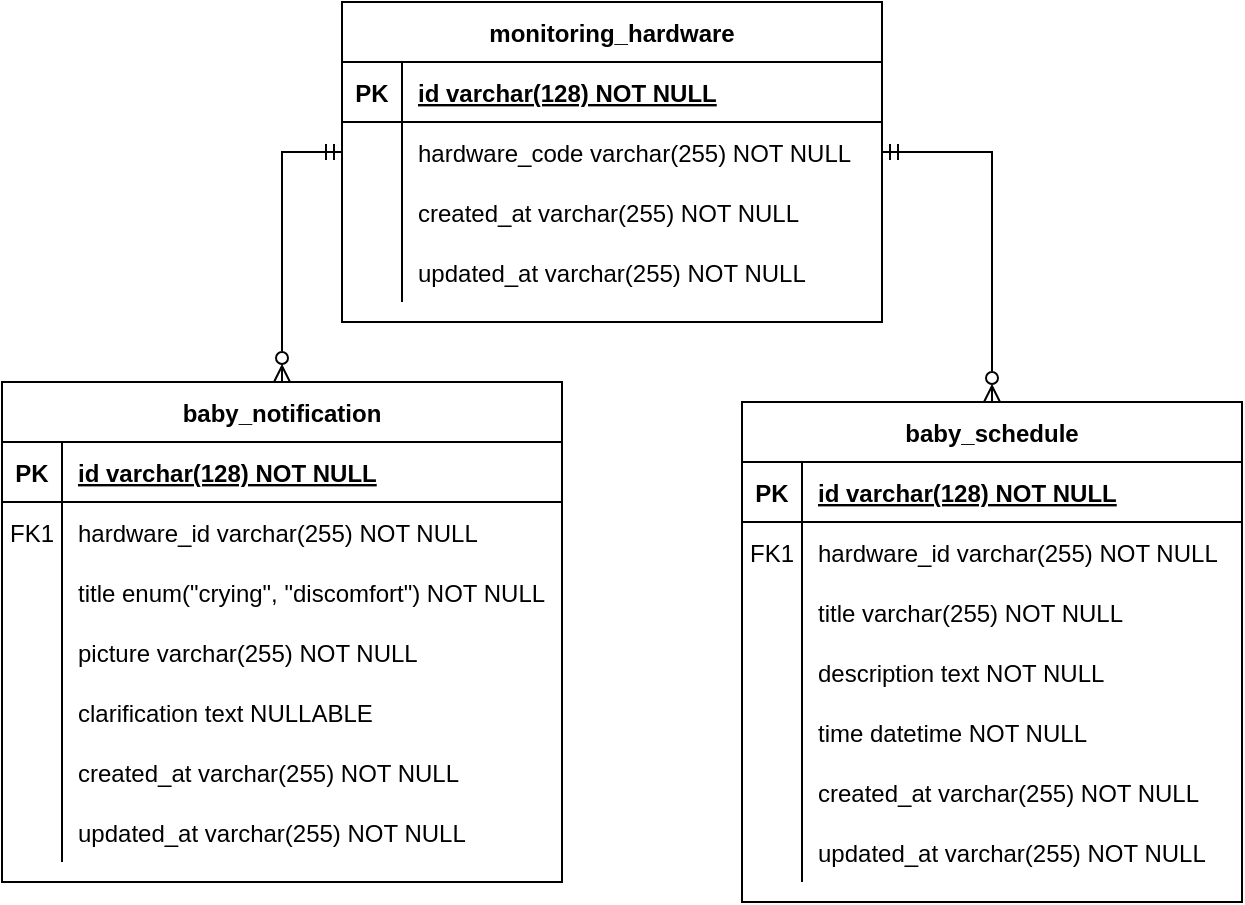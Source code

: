 <mxfile version="24.7.5">
  <diagram id="R2lEEEUBdFMjLlhIrx00" name="Page-1">
    <mxGraphModel dx="1252" dy="575" grid="1" gridSize="10" guides="1" tooltips="1" connect="1" arrows="1" fold="1" page="1" pageScale="1" pageWidth="850" pageHeight="1100" math="0" shadow="0" extFonts="Permanent Marker^https://fonts.googleapis.com/css?family=Permanent+Marker">
      <root>
        <mxCell id="0" />
        <mxCell id="1" parent="0" />
        <mxCell id="C-vyLk0tnHw3VtMMgP7b-2" value="monitoring_hardware" style="shape=table;startSize=30;container=1;collapsible=1;childLayout=tableLayout;fixedRows=1;rowLines=0;fontStyle=1;align=center;resizeLast=1;" parent="1" vertex="1">
          <mxGeometry x="290" y="210" width="270" height="160" as="geometry" />
        </mxCell>
        <mxCell id="C-vyLk0tnHw3VtMMgP7b-3" value="" style="shape=partialRectangle;collapsible=0;dropTarget=0;pointerEvents=0;fillColor=none;points=[[0,0.5],[1,0.5]];portConstraint=eastwest;top=0;left=0;right=0;bottom=1;" parent="C-vyLk0tnHw3VtMMgP7b-2" vertex="1">
          <mxGeometry y="30" width="270" height="30" as="geometry" />
        </mxCell>
        <mxCell id="C-vyLk0tnHw3VtMMgP7b-4" value="PK" style="shape=partialRectangle;overflow=hidden;connectable=0;fillColor=none;top=0;left=0;bottom=0;right=0;fontStyle=1;" parent="C-vyLk0tnHw3VtMMgP7b-3" vertex="1">
          <mxGeometry width="30" height="30" as="geometry">
            <mxRectangle width="30" height="30" as="alternateBounds" />
          </mxGeometry>
        </mxCell>
        <mxCell id="C-vyLk0tnHw3VtMMgP7b-5" value="id varchar(128) NOT NULL" style="shape=partialRectangle;overflow=hidden;connectable=0;fillColor=none;top=0;left=0;bottom=0;right=0;align=left;spacingLeft=6;fontStyle=5;" parent="C-vyLk0tnHw3VtMMgP7b-3" vertex="1">
          <mxGeometry x="30" width="240" height="30" as="geometry">
            <mxRectangle width="240" height="30" as="alternateBounds" />
          </mxGeometry>
        </mxCell>
        <mxCell id="C-vyLk0tnHw3VtMMgP7b-9" value="" style="shape=partialRectangle;collapsible=0;dropTarget=0;pointerEvents=0;fillColor=none;points=[[0,0.5],[1,0.5]];portConstraint=eastwest;top=0;left=0;right=0;bottom=0;" parent="C-vyLk0tnHw3VtMMgP7b-2" vertex="1">
          <mxGeometry y="60" width="270" height="30" as="geometry" />
        </mxCell>
        <mxCell id="C-vyLk0tnHw3VtMMgP7b-10" value="" style="shape=partialRectangle;overflow=hidden;connectable=0;fillColor=none;top=0;left=0;bottom=0;right=0;" parent="C-vyLk0tnHw3VtMMgP7b-9" vertex="1">
          <mxGeometry width="30" height="30" as="geometry">
            <mxRectangle width="30" height="30" as="alternateBounds" />
          </mxGeometry>
        </mxCell>
        <mxCell id="C-vyLk0tnHw3VtMMgP7b-11" value="hardware_code varchar(255) NOT NULL" style="shape=partialRectangle;overflow=hidden;connectable=0;fillColor=none;top=0;left=0;bottom=0;right=0;align=left;spacingLeft=6;" parent="C-vyLk0tnHw3VtMMgP7b-9" vertex="1">
          <mxGeometry x="30" width="240" height="30" as="geometry">
            <mxRectangle width="240" height="30" as="alternateBounds" />
          </mxGeometry>
        </mxCell>
        <mxCell id="5r6ZGUokwuQeVNh4n_d8-41" style="shape=partialRectangle;collapsible=0;dropTarget=0;pointerEvents=0;fillColor=none;points=[[0,0.5],[1,0.5]];portConstraint=eastwest;top=0;left=0;right=0;bottom=0;" vertex="1" parent="C-vyLk0tnHw3VtMMgP7b-2">
          <mxGeometry y="90" width="270" height="30" as="geometry" />
        </mxCell>
        <mxCell id="5r6ZGUokwuQeVNh4n_d8-42" style="shape=partialRectangle;overflow=hidden;connectable=0;fillColor=none;top=0;left=0;bottom=0;right=0;" vertex="1" parent="5r6ZGUokwuQeVNh4n_d8-41">
          <mxGeometry width="30" height="30" as="geometry">
            <mxRectangle width="30" height="30" as="alternateBounds" />
          </mxGeometry>
        </mxCell>
        <mxCell id="5r6ZGUokwuQeVNh4n_d8-43" value="created_at varchar(255) NOT NULL" style="shape=partialRectangle;overflow=hidden;connectable=0;fillColor=none;top=0;left=0;bottom=0;right=0;align=left;spacingLeft=6;" vertex="1" parent="5r6ZGUokwuQeVNh4n_d8-41">
          <mxGeometry x="30" width="240" height="30" as="geometry">
            <mxRectangle width="240" height="30" as="alternateBounds" />
          </mxGeometry>
        </mxCell>
        <mxCell id="5r6ZGUokwuQeVNh4n_d8-44" style="shape=partialRectangle;collapsible=0;dropTarget=0;pointerEvents=0;fillColor=none;points=[[0,0.5],[1,0.5]];portConstraint=eastwest;top=0;left=0;right=0;bottom=0;" vertex="1" parent="C-vyLk0tnHw3VtMMgP7b-2">
          <mxGeometry y="120" width="270" height="30" as="geometry" />
        </mxCell>
        <mxCell id="5r6ZGUokwuQeVNh4n_d8-45" style="shape=partialRectangle;overflow=hidden;connectable=0;fillColor=none;top=0;left=0;bottom=0;right=0;" vertex="1" parent="5r6ZGUokwuQeVNh4n_d8-44">
          <mxGeometry width="30" height="30" as="geometry">
            <mxRectangle width="30" height="30" as="alternateBounds" />
          </mxGeometry>
        </mxCell>
        <mxCell id="5r6ZGUokwuQeVNh4n_d8-46" value="updated_at varchar(255) NOT NULL" style="shape=partialRectangle;overflow=hidden;connectable=0;fillColor=none;top=0;left=0;bottom=0;right=0;align=left;spacingLeft=6;" vertex="1" parent="5r6ZGUokwuQeVNh4n_d8-44">
          <mxGeometry x="30" width="240" height="30" as="geometry">
            <mxRectangle width="240" height="30" as="alternateBounds" />
          </mxGeometry>
        </mxCell>
        <mxCell id="5r6ZGUokwuQeVNh4n_d8-1" value="baby_notification" style="shape=table;startSize=30;container=1;collapsible=1;childLayout=tableLayout;fixedRows=1;rowLines=0;fontStyle=1;align=center;resizeLast=1;" vertex="1" parent="1">
          <mxGeometry x="120" y="400" width="280" height="250" as="geometry" />
        </mxCell>
        <mxCell id="5r6ZGUokwuQeVNh4n_d8-2" value="" style="shape=partialRectangle;collapsible=0;dropTarget=0;pointerEvents=0;fillColor=none;points=[[0,0.5],[1,0.5]];portConstraint=eastwest;top=0;left=0;right=0;bottom=1;" vertex="1" parent="5r6ZGUokwuQeVNh4n_d8-1">
          <mxGeometry y="30" width="280" height="30" as="geometry" />
        </mxCell>
        <mxCell id="5r6ZGUokwuQeVNh4n_d8-3" value="PK" style="shape=partialRectangle;overflow=hidden;connectable=0;fillColor=none;top=0;left=0;bottom=0;right=0;fontStyle=1;" vertex="1" parent="5r6ZGUokwuQeVNh4n_d8-2">
          <mxGeometry width="30" height="30" as="geometry">
            <mxRectangle width="30" height="30" as="alternateBounds" />
          </mxGeometry>
        </mxCell>
        <mxCell id="5r6ZGUokwuQeVNh4n_d8-4" value="id varchar(128) NOT NULL" style="shape=partialRectangle;overflow=hidden;connectable=0;fillColor=none;top=0;left=0;bottom=0;right=0;align=left;spacingLeft=6;fontStyle=5;" vertex="1" parent="5r6ZGUokwuQeVNh4n_d8-2">
          <mxGeometry x="30" width="250" height="30" as="geometry">
            <mxRectangle width="250" height="30" as="alternateBounds" />
          </mxGeometry>
        </mxCell>
        <mxCell id="5r6ZGUokwuQeVNh4n_d8-5" value="" style="shape=partialRectangle;collapsible=0;dropTarget=0;pointerEvents=0;fillColor=none;points=[[0,0.5],[1,0.5]];portConstraint=eastwest;top=0;left=0;right=0;bottom=0;" vertex="1" parent="5r6ZGUokwuQeVNh4n_d8-1">
          <mxGeometry y="60" width="280" height="30" as="geometry" />
        </mxCell>
        <mxCell id="5r6ZGUokwuQeVNh4n_d8-6" value="FK1" style="shape=partialRectangle;overflow=hidden;connectable=0;fillColor=none;top=0;left=0;bottom=0;right=0;" vertex="1" parent="5r6ZGUokwuQeVNh4n_d8-5">
          <mxGeometry width="30" height="30" as="geometry">
            <mxRectangle width="30" height="30" as="alternateBounds" />
          </mxGeometry>
        </mxCell>
        <mxCell id="5r6ZGUokwuQeVNh4n_d8-7" value="hardware_id varchar(255) NOT NULL" style="shape=partialRectangle;overflow=hidden;connectable=0;fillColor=none;top=0;left=0;bottom=0;right=0;align=left;spacingLeft=6;" vertex="1" parent="5r6ZGUokwuQeVNh4n_d8-5">
          <mxGeometry x="30" width="250" height="30" as="geometry">
            <mxRectangle width="250" height="30" as="alternateBounds" />
          </mxGeometry>
        </mxCell>
        <mxCell id="5r6ZGUokwuQeVNh4n_d8-56" style="shape=partialRectangle;collapsible=0;dropTarget=0;pointerEvents=0;fillColor=none;points=[[0,0.5],[1,0.5]];portConstraint=eastwest;top=0;left=0;right=0;bottom=0;" vertex="1" parent="5r6ZGUokwuQeVNh4n_d8-1">
          <mxGeometry y="90" width="280" height="30" as="geometry" />
        </mxCell>
        <mxCell id="5r6ZGUokwuQeVNh4n_d8-57" style="shape=partialRectangle;overflow=hidden;connectable=0;fillColor=none;top=0;left=0;bottom=0;right=0;" vertex="1" parent="5r6ZGUokwuQeVNh4n_d8-56">
          <mxGeometry width="30" height="30" as="geometry">
            <mxRectangle width="30" height="30" as="alternateBounds" />
          </mxGeometry>
        </mxCell>
        <mxCell id="5r6ZGUokwuQeVNh4n_d8-58" value="title enum(&quot;crying&quot;, &quot;discomfort&quot;) NOT NULL" style="shape=partialRectangle;overflow=hidden;connectable=0;fillColor=none;top=0;left=0;bottom=0;right=0;align=left;spacingLeft=6;" vertex="1" parent="5r6ZGUokwuQeVNh4n_d8-56">
          <mxGeometry x="30" width="250" height="30" as="geometry">
            <mxRectangle width="250" height="30" as="alternateBounds" />
          </mxGeometry>
        </mxCell>
        <mxCell id="5r6ZGUokwuQeVNh4n_d8-62" style="shape=partialRectangle;collapsible=0;dropTarget=0;pointerEvents=0;fillColor=none;points=[[0,0.5],[1,0.5]];portConstraint=eastwest;top=0;left=0;right=0;bottom=0;" vertex="1" parent="5r6ZGUokwuQeVNh4n_d8-1">
          <mxGeometry y="120" width="280" height="30" as="geometry" />
        </mxCell>
        <mxCell id="5r6ZGUokwuQeVNh4n_d8-63" style="shape=partialRectangle;overflow=hidden;connectable=0;fillColor=none;top=0;left=0;bottom=0;right=0;" vertex="1" parent="5r6ZGUokwuQeVNh4n_d8-62">
          <mxGeometry width="30" height="30" as="geometry">
            <mxRectangle width="30" height="30" as="alternateBounds" />
          </mxGeometry>
        </mxCell>
        <mxCell id="5r6ZGUokwuQeVNh4n_d8-64" value="picture varchar(255) NOT NULL" style="shape=partialRectangle;overflow=hidden;connectable=0;fillColor=none;top=0;left=0;bottom=0;right=0;align=left;spacingLeft=6;" vertex="1" parent="5r6ZGUokwuQeVNh4n_d8-62">
          <mxGeometry x="30" width="250" height="30" as="geometry">
            <mxRectangle width="250" height="30" as="alternateBounds" />
          </mxGeometry>
        </mxCell>
        <mxCell id="5r6ZGUokwuQeVNh4n_d8-53" style="shape=partialRectangle;collapsible=0;dropTarget=0;pointerEvents=0;fillColor=none;points=[[0,0.5],[1,0.5]];portConstraint=eastwest;top=0;left=0;right=0;bottom=0;" vertex="1" parent="5r6ZGUokwuQeVNh4n_d8-1">
          <mxGeometry y="150" width="280" height="30" as="geometry" />
        </mxCell>
        <mxCell id="5r6ZGUokwuQeVNh4n_d8-54" style="shape=partialRectangle;overflow=hidden;connectable=0;fillColor=none;top=0;left=0;bottom=0;right=0;" vertex="1" parent="5r6ZGUokwuQeVNh4n_d8-53">
          <mxGeometry width="30" height="30" as="geometry">
            <mxRectangle width="30" height="30" as="alternateBounds" />
          </mxGeometry>
        </mxCell>
        <mxCell id="5r6ZGUokwuQeVNh4n_d8-55" value="clarification text NULLABLE" style="shape=partialRectangle;overflow=hidden;connectable=0;fillColor=none;top=0;left=0;bottom=0;right=0;align=left;spacingLeft=6;" vertex="1" parent="5r6ZGUokwuQeVNh4n_d8-53">
          <mxGeometry x="30" width="250" height="30" as="geometry">
            <mxRectangle width="250" height="30" as="alternateBounds" />
          </mxGeometry>
        </mxCell>
        <mxCell id="5r6ZGUokwuQeVNh4n_d8-47" style="shape=partialRectangle;collapsible=0;dropTarget=0;pointerEvents=0;fillColor=none;points=[[0,0.5],[1,0.5]];portConstraint=eastwest;top=0;left=0;right=0;bottom=0;" vertex="1" parent="5r6ZGUokwuQeVNh4n_d8-1">
          <mxGeometry y="180" width="280" height="30" as="geometry" />
        </mxCell>
        <mxCell id="5r6ZGUokwuQeVNh4n_d8-48" style="shape=partialRectangle;overflow=hidden;connectable=0;fillColor=none;top=0;left=0;bottom=0;right=0;" vertex="1" parent="5r6ZGUokwuQeVNh4n_d8-47">
          <mxGeometry width="30" height="30" as="geometry">
            <mxRectangle width="30" height="30" as="alternateBounds" />
          </mxGeometry>
        </mxCell>
        <mxCell id="5r6ZGUokwuQeVNh4n_d8-49" value="created_at varchar(255) NOT NULL" style="shape=partialRectangle;overflow=hidden;connectable=0;fillColor=none;top=0;left=0;bottom=0;right=0;align=left;spacingLeft=6;" vertex="1" parent="5r6ZGUokwuQeVNh4n_d8-47">
          <mxGeometry x="30" width="250" height="30" as="geometry">
            <mxRectangle width="250" height="30" as="alternateBounds" />
          </mxGeometry>
        </mxCell>
        <mxCell id="5r6ZGUokwuQeVNh4n_d8-8" value="" style="shape=partialRectangle;collapsible=0;dropTarget=0;pointerEvents=0;fillColor=none;points=[[0,0.5],[1,0.5]];portConstraint=eastwest;top=0;left=0;right=0;bottom=0;" vertex="1" parent="5r6ZGUokwuQeVNh4n_d8-1">
          <mxGeometry y="210" width="280" height="30" as="geometry" />
        </mxCell>
        <mxCell id="5r6ZGUokwuQeVNh4n_d8-9" value="" style="shape=partialRectangle;overflow=hidden;connectable=0;fillColor=none;top=0;left=0;bottom=0;right=0;" vertex="1" parent="5r6ZGUokwuQeVNh4n_d8-8">
          <mxGeometry width="30" height="30" as="geometry">
            <mxRectangle width="30" height="30" as="alternateBounds" />
          </mxGeometry>
        </mxCell>
        <mxCell id="5r6ZGUokwuQeVNh4n_d8-10" value="updated_at varchar(255) NOT NULL" style="shape=partialRectangle;overflow=hidden;connectable=0;fillColor=none;top=0;left=0;bottom=0;right=0;align=left;spacingLeft=6;" vertex="1" parent="5r6ZGUokwuQeVNh4n_d8-8">
          <mxGeometry x="30" width="250" height="30" as="geometry">
            <mxRectangle width="250" height="30" as="alternateBounds" />
          </mxGeometry>
        </mxCell>
        <mxCell id="5r6ZGUokwuQeVNh4n_d8-11" value="baby_schedule" style="shape=table;startSize=30;container=1;collapsible=1;childLayout=tableLayout;fixedRows=1;rowLines=0;fontStyle=1;align=center;resizeLast=1;" vertex="1" parent="1">
          <mxGeometry x="490" y="410" width="250" height="250.0" as="geometry" />
        </mxCell>
        <mxCell id="5r6ZGUokwuQeVNh4n_d8-12" value="" style="shape=partialRectangle;collapsible=0;dropTarget=0;pointerEvents=0;fillColor=none;points=[[0,0.5],[1,0.5]];portConstraint=eastwest;top=0;left=0;right=0;bottom=1;" vertex="1" parent="5r6ZGUokwuQeVNh4n_d8-11">
          <mxGeometry y="30" width="250" height="30" as="geometry" />
        </mxCell>
        <mxCell id="5r6ZGUokwuQeVNh4n_d8-13" value="PK" style="shape=partialRectangle;overflow=hidden;connectable=0;fillColor=none;top=0;left=0;bottom=0;right=0;fontStyle=1;" vertex="1" parent="5r6ZGUokwuQeVNh4n_d8-12">
          <mxGeometry width="30" height="30" as="geometry">
            <mxRectangle width="30" height="30" as="alternateBounds" />
          </mxGeometry>
        </mxCell>
        <mxCell id="5r6ZGUokwuQeVNh4n_d8-14" value="id varchar(128) NOT NULL" style="shape=partialRectangle;overflow=hidden;connectable=0;fillColor=none;top=0;left=0;bottom=0;right=0;align=left;spacingLeft=6;fontStyle=5;" vertex="1" parent="5r6ZGUokwuQeVNh4n_d8-12">
          <mxGeometry x="30" width="220" height="30" as="geometry">
            <mxRectangle width="220" height="30" as="alternateBounds" />
          </mxGeometry>
        </mxCell>
        <mxCell id="5r6ZGUokwuQeVNh4n_d8-15" value="" style="shape=partialRectangle;collapsible=0;dropTarget=0;pointerEvents=0;fillColor=none;points=[[0,0.5],[1,0.5]];portConstraint=eastwest;top=0;left=0;right=0;bottom=0;" vertex="1" parent="5r6ZGUokwuQeVNh4n_d8-11">
          <mxGeometry y="60" width="250" height="30" as="geometry" />
        </mxCell>
        <mxCell id="5r6ZGUokwuQeVNh4n_d8-16" value="FK1" style="shape=partialRectangle;overflow=hidden;connectable=0;fillColor=none;top=0;left=0;bottom=0;right=0;" vertex="1" parent="5r6ZGUokwuQeVNh4n_d8-15">
          <mxGeometry width="30" height="30" as="geometry">
            <mxRectangle width="30" height="30" as="alternateBounds" />
          </mxGeometry>
        </mxCell>
        <mxCell id="5r6ZGUokwuQeVNh4n_d8-17" value="hardware_id varchar(255) NOT NULL" style="shape=partialRectangle;overflow=hidden;connectable=0;fillColor=none;top=0;left=0;bottom=0;right=0;align=left;spacingLeft=6;" vertex="1" parent="5r6ZGUokwuQeVNh4n_d8-15">
          <mxGeometry x="30" width="220" height="30" as="geometry">
            <mxRectangle width="220" height="30" as="alternateBounds" />
          </mxGeometry>
        </mxCell>
        <mxCell id="5r6ZGUokwuQeVNh4n_d8-88" style="shape=partialRectangle;collapsible=0;dropTarget=0;pointerEvents=0;fillColor=none;points=[[0,0.5],[1,0.5]];portConstraint=eastwest;top=0;left=0;right=0;bottom=0;" vertex="1" parent="5r6ZGUokwuQeVNh4n_d8-11">
          <mxGeometry y="90" width="250" height="30" as="geometry" />
        </mxCell>
        <mxCell id="5r6ZGUokwuQeVNh4n_d8-89" style="shape=partialRectangle;overflow=hidden;connectable=0;fillColor=none;top=0;left=0;bottom=0;right=0;" vertex="1" parent="5r6ZGUokwuQeVNh4n_d8-88">
          <mxGeometry width="30" height="30" as="geometry">
            <mxRectangle width="30" height="30" as="alternateBounds" />
          </mxGeometry>
        </mxCell>
        <mxCell id="5r6ZGUokwuQeVNh4n_d8-90" value="title varchar(255) NOT NULL" style="shape=partialRectangle;overflow=hidden;connectable=0;fillColor=none;top=0;left=0;bottom=0;right=0;align=left;spacingLeft=6;" vertex="1" parent="5r6ZGUokwuQeVNh4n_d8-88">
          <mxGeometry x="30" width="220" height="30" as="geometry">
            <mxRectangle width="220" height="30" as="alternateBounds" />
          </mxGeometry>
        </mxCell>
        <mxCell id="5r6ZGUokwuQeVNh4n_d8-94" style="shape=partialRectangle;collapsible=0;dropTarget=0;pointerEvents=0;fillColor=none;points=[[0,0.5],[1,0.5]];portConstraint=eastwest;top=0;left=0;right=0;bottom=0;" vertex="1" parent="5r6ZGUokwuQeVNh4n_d8-11">
          <mxGeometry y="120" width="250" height="30" as="geometry" />
        </mxCell>
        <mxCell id="5r6ZGUokwuQeVNh4n_d8-95" style="shape=partialRectangle;overflow=hidden;connectable=0;fillColor=none;top=0;left=0;bottom=0;right=0;" vertex="1" parent="5r6ZGUokwuQeVNh4n_d8-94">
          <mxGeometry width="30" height="30" as="geometry">
            <mxRectangle width="30" height="30" as="alternateBounds" />
          </mxGeometry>
        </mxCell>
        <mxCell id="5r6ZGUokwuQeVNh4n_d8-96" value="description text NOT NULL" style="shape=partialRectangle;overflow=hidden;connectable=0;fillColor=none;top=0;left=0;bottom=0;right=0;align=left;spacingLeft=6;" vertex="1" parent="5r6ZGUokwuQeVNh4n_d8-94">
          <mxGeometry x="30" width="220" height="30" as="geometry">
            <mxRectangle width="220" height="30" as="alternateBounds" />
          </mxGeometry>
        </mxCell>
        <mxCell id="5r6ZGUokwuQeVNh4n_d8-91" style="shape=partialRectangle;collapsible=0;dropTarget=0;pointerEvents=0;fillColor=none;points=[[0,0.5],[1,0.5]];portConstraint=eastwest;top=0;left=0;right=0;bottom=0;" vertex="1" parent="5r6ZGUokwuQeVNh4n_d8-11">
          <mxGeometry y="150" width="250" height="30" as="geometry" />
        </mxCell>
        <mxCell id="5r6ZGUokwuQeVNh4n_d8-92" style="shape=partialRectangle;overflow=hidden;connectable=0;fillColor=none;top=0;left=0;bottom=0;right=0;" vertex="1" parent="5r6ZGUokwuQeVNh4n_d8-91">
          <mxGeometry width="30" height="30" as="geometry">
            <mxRectangle width="30" height="30" as="alternateBounds" />
          </mxGeometry>
        </mxCell>
        <mxCell id="5r6ZGUokwuQeVNh4n_d8-93" value="time datetime NOT NULL" style="shape=partialRectangle;overflow=hidden;connectable=0;fillColor=none;top=0;left=0;bottom=0;right=0;align=left;spacingLeft=6;" vertex="1" parent="5r6ZGUokwuQeVNh4n_d8-91">
          <mxGeometry x="30" width="220" height="30" as="geometry">
            <mxRectangle width="220" height="30" as="alternateBounds" />
          </mxGeometry>
        </mxCell>
        <mxCell id="5r6ZGUokwuQeVNh4n_d8-70" style="shape=partialRectangle;collapsible=0;dropTarget=0;pointerEvents=0;fillColor=none;points=[[0,0.5],[1,0.5]];portConstraint=eastwest;top=0;left=0;right=0;bottom=0;" vertex="1" parent="5r6ZGUokwuQeVNh4n_d8-11">
          <mxGeometry y="180" width="250" height="30" as="geometry" />
        </mxCell>
        <mxCell id="5r6ZGUokwuQeVNh4n_d8-71" style="shape=partialRectangle;overflow=hidden;connectable=0;fillColor=none;top=0;left=0;bottom=0;right=0;" vertex="1" parent="5r6ZGUokwuQeVNh4n_d8-70">
          <mxGeometry width="30" height="30" as="geometry">
            <mxRectangle width="30" height="30" as="alternateBounds" />
          </mxGeometry>
        </mxCell>
        <mxCell id="5r6ZGUokwuQeVNh4n_d8-72" value="created_at varchar(255) NOT NULL" style="shape=partialRectangle;overflow=hidden;connectable=0;fillColor=none;top=0;left=0;bottom=0;right=0;align=left;spacingLeft=6;" vertex="1" parent="5r6ZGUokwuQeVNh4n_d8-70">
          <mxGeometry x="30" width="220" height="30" as="geometry">
            <mxRectangle width="220" height="30" as="alternateBounds" />
          </mxGeometry>
        </mxCell>
        <mxCell id="5r6ZGUokwuQeVNh4n_d8-73" style="shape=partialRectangle;collapsible=0;dropTarget=0;pointerEvents=0;fillColor=none;points=[[0,0.5],[1,0.5]];portConstraint=eastwest;top=0;left=0;right=0;bottom=0;" vertex="1" parent="5r6ZGUokwuQeVNh4n_d8-11">
          <mxGeometry y="210" width="250" height="30" as="geometry" />
        </mxCell>
        <mxCell id="5r6ZGUokwuQeVNh4n_d8-74" style="shape=partialRectangle;overflow=hidden;connectable=0;fillColor=none;top=0;left=0;bottom=0;right=0;" vertex="1" parent="5r6ZGUokwuQeVNh4n_d8-73">
          <mxGeometry width="30" height="30" as="geometry">
            <mxRectangle width="30" height="30" as="alternateBounds" />
          </mxGeometry>
        </mxCell>
        <mxCell id="5r6ZGUokwuQeVNh4n_d8-75" value="updated_at varchar(255) NOT NULL" style="shape=partialRectangle;overflow=hidden;connectable=0;fillColor=none;top=0;left=0;bottom=0;right=0;align=left;spacingLeft=6;" vertex="1" parent="5r6ZGUokwuQeVNh4n_d8-73">
          <mxGeometry x="30" width="220" height="30" as="geometry">
            <mxRectangle width="220" height="30" as="alternateBounds" />
          </mxGeometry>
        </mxCell>
        <mxCell id="5r6ZGUokwuQeVNh4n_d8-67" style="edgeStyle=orthogonalEdgeStyle;rounded=0;orthogonalLoop=1;jettySize=auto;html=1;endArrow=ERmandOne;endFill=0;startArrow=ERzeroToMany;startFill=0;exitX=0.5;exitY=0;exitDx=0;exitDy=0;entryX=0;entryY=0.5;entryDx=0;entryDy=0;" edge="1" parent="1" source="5r6ZGUokwuQeVNh4n_d8-1" target="C-vyLk0tnHw3VtMMgP7b-9">
          <mxGeometry relative="1" as="geometry" />
        </mxCell>
        <mxCell id="5r6ZGUokwuQeVNh4n_d8-69" style="edgeStyle=orthogonalEdgeStyle;rounded=0;orthogonalLoop=1;jettySize=auto;html=1;exitX=1;exitY=0.5;exitDx=0;exitDy=0;entryX=0.5;entryY=0;entryDx=0;entryDy=0;endArrow=ERzeroToMany;endFill=0;startArrow=ERmandOne;startFill=0;" edge="1" parent="1" source="C-vyLk0tnHw3VtMMgP7b-9" target="5r6ZGUokwuQeVNh4n_d8-11">
          <mxGeometry relative="1" as="geometry" />
        </mxCell>
      </root>
    </mxGraphModel>
  </diagram>
</mxfile>
